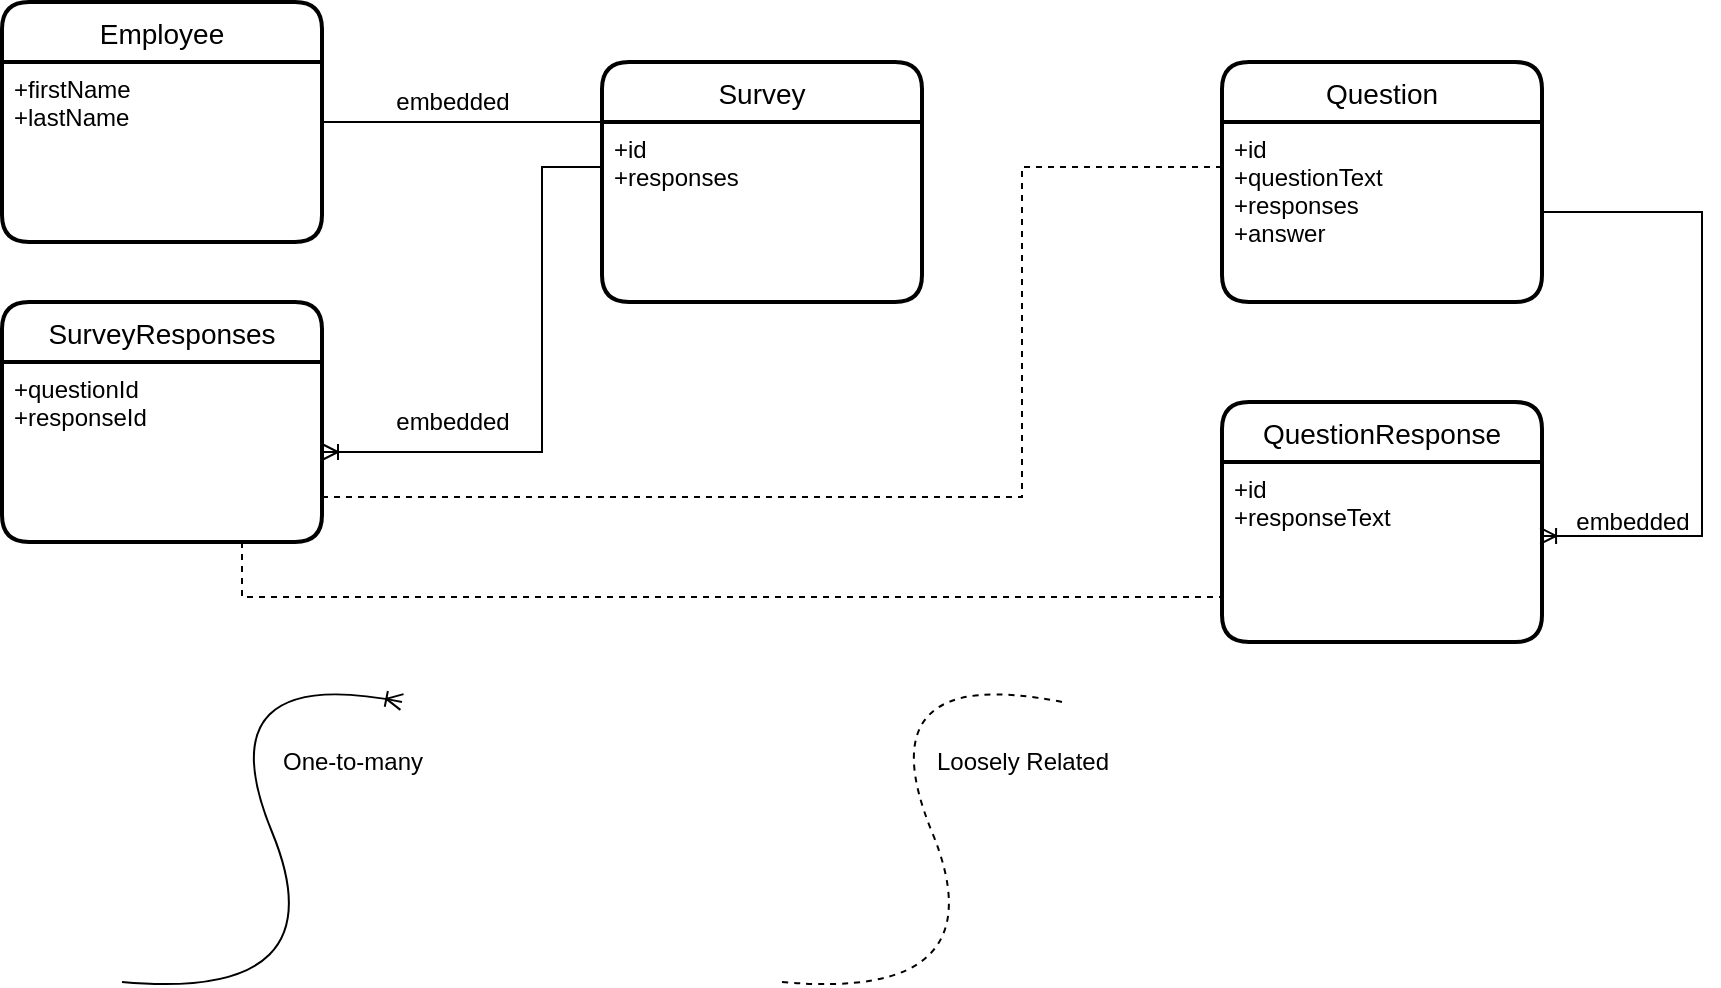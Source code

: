 <mxfile version="14.7.7" type="github">
  <diagram id="mqD8b1I3s0amYCGlX9E-" name="Page-1">
    <mxGraphModel dx="2062" dy="1126" grid="1" gridSize="10" guides="1" tooltips="1" connect="1" arrows="1" fold="1" page="1" pageScale="1" pageWidth="850" pageHeight="1100" math="0" shadow="0">
      <root>
        <mxCell id="0" />
        <mxCell id="1" parent="0" />
        <mxCell id="2Qr0HQY8IQ-8e2fIZyJN-1" value="Employee" style="swimlane;childLayout=stackLayout;horizontal=1;startSize=30;horizontalStack=0;rounded=1;fontSize=14;fontStyle=0;strokeWidth=2;resizeParent=0;resizeLast=1;shadow=0;dashed=0;align=center;" vertex="1" parent="1">
          <mxGeometry x="70" y="210" width="160" height="120" as="geometry" />
        </mxCell>
        <mxCell id="2Qr0HQY8IQ-8e2fIZyJN-2" value="+firstName&#xa;+lastName" style="align=left;strokeColor=none;fillColor=none;spacingLeft=4;fontSize=12;verticalAlign=top;resizable=0;rotatable=0;part=1;" vertex="1" parent="2Qr0HQY8IQ-8e2fIZyJN-1">
          <mxGeometry y="30" width="160" height="90" as="geometry" />
        </mxCell>
        <mxCell id="2Qr0HQY8IQ-8e2fIZyJN-3" value="Survey" style="swimlane;childLayout=stackLayout;horizontal=1;startSize=30;horizontalStack=0;rounded=1;fontSize=14;fontStyle=0;strokeWidth=2;resizeParent=0;resizeLast=1;shadow=0;dashed=0;align=center;" vertex="1" parent="1">
          <mxGeometry x="370" y="240" width="160" height="120" as="geometry" />
        </mxCell>
        <mxCell id="2Qr0HQY8IQ-8e2fIZyJN-4" value="+id&#xa;+responses" style="align=left;strokeColor=none;fillColor=none;spacingLeft=4;fontSize=12;verticalAlign=top;resizable=0;rotatable=0;part=1;" vertex="1" parent="2Qr0HQY8IQ-8e2fIZyJN-3">
          <mxGeometry y="30" width="160" height="90" as="geometry" />
        </mxCell>
        <mxCell id="2Qr0HQY8IQ-8e2fIZyJN-5" value="SurveyResponses" style="swimlane;childLayout=stackLayout;horizontal=1;startSize=30;horizontalStack=0;rounded=1;fontSize=14;fontStyle=0;strokeWidth=2;resizeParent=0;resizeLast=1;shadow=0;dashed=0;align=center;" vertex="1" parent="1">
          <mxGeometry x="70" y="360" width="160" height="120" as="geometry" />
        </mxCell>
        <mxCell id="2Qr0HQY8IQ-8e2fIZyJN-6" value="+questionId&#xa;+responseId" style="align=left;strokeColor=none;fillColor=none;spacingLeft=4;fontSize=12;verticalAlign=top;resizable=0;rotatable=0;part=1;" vertex="1" parent="2Qr0HQY8IQ-8e2fIZyJN-5">
          <mxGeometry y="30" width="160" height="90" as="geometry" />
        </mxCell>
        <mxCell id="2Qr0HQY8IQ-8e2fIZyJN-9" style="edgeStyle=orthogonalEdgeStyle;rounded=0;orthogonalLoop=1;jettySize=auto;html=1;exitX=0;exitY=0;exitDx=0;exitDy=0;entryX=1;entryY=0.25;entryDx=0;entryDy=0;endArrow=none;endFill=0;" edge="1" parent="1" source="2Qr0HQY8IQ-8e2fIZyJN-4" target="2Qr0HQY8IQ-8e2fIZyJN-2">
          <mxGeometry relative="1" as="geometry">
            <Array as="points">
              <mxPoint x="330" y="270" />
              <mxPoint x="230" y="270" />
            </Array>
          </mxGeometry>
        </mxCell>
        <mxCell id="2Qr0HQY8IQ-8e2fIZyJN-11" style="edgeStyle=orthogonalEdgeStyle;rounded=0;orthogonalLoop=1;jettySize=auto;html=1;exitX=0;exitY=0.25;exitDx=0;exitDy=0;entryX=1;entryY=0.5;entryDx=0;entryDy=0;endArrow=ERoneToMany;endFill=0;" edge="1" parent="1" source="2Qr0HQY8IQ-8e2fIZyJN-4" target="2Qr0HQY8IQ-8e2fIZyJN-6">
          <mxGeometry relative="1" as="geometry">
            <Array as="points">
              <mxPoint x="340" y="293" />
              <mxPoint x="340" y="435" />
            </Array>
          </mxGeometry>
        </mxCell>
        <mxCell id="2Qr0HQY8IQ-8e2fIZyJN-12" value="Question" style="swimlane;childLayout=stackLayout;horizontal=1;startSize=30;horizontalStack=0;rounded=1;fontSize=14;fontStyle=0;strokeWidth=2;resizeParent=0;resizeLast=1;shadow=0;dashed=0;align=center;" vertex="1" parent="1">
          <mxGeometry x="680" y="240" width="160" height="120" as="geometry" />
        </mxCell>
        <mxCell id="2Qr0HQY8IQ-8e2fIZyJN-13" value="+id&#xa;+questionText&#xa;+responses&#xa;+answer" style="align=left;strokeColor=none;fillColor=none;spacingLeft=4;fontSize=12;verticalAlign=top;resizable=0;rotatable=0;part=1;" vertex="1" parent="2Qr0HQY8IQ-8e2fIZyJN-12">
          <mxGeometry y="30" width="160" height="90" as="geometry" />
        </mxCell>
        <mxCell id="2Qr0HQY8IQ-8e2fIZyJN-14" value="embedded" style="text;html=1;align=center;verticalAlign=middle;resizable=0;points=[];autosize=1;strokeColor=none;" vertex="1" parent="1">
          <mxGeometry x="260" y="250" width="70" height="20" as="geometry" />
        </mxCell>
        <mxCell id="2Qr0HQY8IQ-8e2fIZyJN-15" value="embedded" style="text;html=1;align=center;verticalAlign=middle;resizable=0;points=[];autosize=1;strokeColor=none;" vertex="1" parent="1">
          <mxGeometry x="260" y="410" width="70" height="20" as="geometry" />
        </mxCell>
        <mxCell id="2Qr0HQY8IQ-8e2fIZyJN-17" value="QuestionResponse" style="swimlane;childLayout=stackLayout;horizontal=1;startSize=30;horizontalStack=0;rounded=1;fontSize=14;fontStyle=0;strokeWidth=2;resizeParent=0;resizeLast=1;shadow=0;dashed=0;align=center;" vertex="1" parent="1">
          <mxGeometry x="680" y="410" width="160" height="120" as="geometry" />
        </mxCell>
        <mxCell id="2Qr0HQY8IQ-8e2fIZyJN-18" value="+id&#xa;+responseText" style="align=left;strokeColor=none;fillColor=none;spacingLeft=4;fontSize=12;verticalAlign=top;resizable=0;rotatable=0;part=1;" vertex="1" parent="2Qr0HQY8IQ-8e2fIZyJN-17">
          <mxGeometry y="30" width="160" height="90" as="geometry" />
        </mxCell>
        <mxCell id="2Qr0HQY8IQ-8e2fIZyJN-20" value="embedded" style="text;html=1;align=center;verticalAlign=middle;resizable=0;points=[];autosize=1;strokeColor=none;" vertex="1" parent="1">
          <mxGeometry x="850" y="460" width="70" height="20" as="geometry" />
        </mxCell>
        <mxCell id="2Qr0HQY8IQ-8e2fIZyJN-22" value="" style="curved=1;endArrow=ERoneToMany;html=1;endFill=0;" edge="1" parent="1">
          <mxGeometry width="50" height="50" relative="1" as="geometry">
            <mxPoint x="130" y="700" as="sourcePoint" />
            <mxPoint x="270" y="560" as="targetPoint" />
            <Array as="points">
              <mxPoint x="240" y="710" />
              <mxPoint x="170" y="540" />
            </Array>
          </mxGeometry>
        </mxCell>
        <mxCell id="2Qr0HQY8IQ-8e2fIZyJN-23" value="One-to-many" style="text;html=1;align=center;verticalAlign=middle;resizable=0;points=[];autosize=1;strokeColor=none;" vertex="1" parent="1">
          <mxGeometry x="200" y="580" width="90" height="20" as="geometry" />
        </mxCell>
        <mxCell id="2Qr0HQY8IQ-8e2fIZyJN-26" style="edgeStyle=orthogonalEdgeStyle;rounded=0;orthogonalLoop=1;jettySize=auto;html=1;exitX=1;exitY=0.5;exitDx=0;exitDy=0;entryX=0.994;entryY=0.411;entryDx=0;entryDy=0;entryPerimeter=0;endArrow=ERoneToMany;endFill=0;" edge="1" parent="1" source="2Qr0HQY8IQ-8e2fIZyJN-13" target="2Qr0HQY8IQ-8e2fIZyJN-18">
          <mxGeometry relative="1" as="geometry">
            <Array as="points">
              <mxPoint x="920" y="315" />
              <mxPoint x="920" y="477" />
            </Array>
          </mxGeometry>
        </mxCell>
        <mxCell id="2Qr0HQY8IQ-8e2fIZyJN-27" style="edgeStyle=orthogonalEdgeStyle;rounded=0;orthogonalLoop=1;jettySize=auto;html=1;exitX=1;exitY=0.75;exitDx=0;exitDy=0;entryX=0;entryY=0.25;entryDx=0;entryDy=0;endArrow=none;endFill=0;dashed=1;" edge="1" parent="1" source="2Qr0HQY8IQ-8e2fIZyJN-6" target="2Qr0HQY8IQ-8e2fIZyJN-13">
          <mxGeometry relative="1" as="geometry">
            <Array as="points">
              <mxPoint x="580" y="458" />
              <mxPoint x="580" y="293" />
            </Array>
          </mxGeometry>
        </mxCell>
        <mxCell id="2Qr0HQY8IQ-8e2fIZyJN-29" style="edgeStyle=orthogonalEdgeStyle;rounded=0;orthogonalLoop=1;jettySize=auto;html=1;exitX=0.75;exitY=1;exitDx=0;exitDy=0;entryX=0;entryY=0.75;entryDx=0;entryDy=0;endArrow=none;endFill=0;dashed=1;" edge="1" parent="1" source="2Qr0HQY8IQ-8e2fIZyJN-6" target="2Qr0HQY8IQ-8e2fIZyJN-18">
          <mxGeometry relative="1" as="geometry" />
        </mxCell>
        <mxCell id="2Qr0HQY8IQ-8e2fIZyJN-31" value="" style="curved=1;endArrow=none;html=1;endFill=0;dashed=1;" edge="1" parent="1">
          <mxGeometry width="50" height="50" relative="1" as="geometry">
            <mxPoint x="460" y="700" as="sourcePoint" />
            <mxPoint x="600" y="560" as="targetPoint" />
            <Array as="points">
              <mxPoint x="570" y="710" />
              <mxPoint x="500" y="540" />
            </Array>
          </mxGeometry>
        </mxCell>
        <mxCell id="2Qr0HQY8IQ-8e2fIZyJN-32" value="Loosely Related" style="text;html=1;align=center;verticalAlign=middle;resizable=0;points=[];autosize=1;strokeColor=none;" vertex="1" parent="1">
          <mxGeometry x="530" y="580" width="100" height="20" as="geometry" />
        </mxCell>
      </root>
    </mxGraphModel>
  </diagram>
</mxfile>
